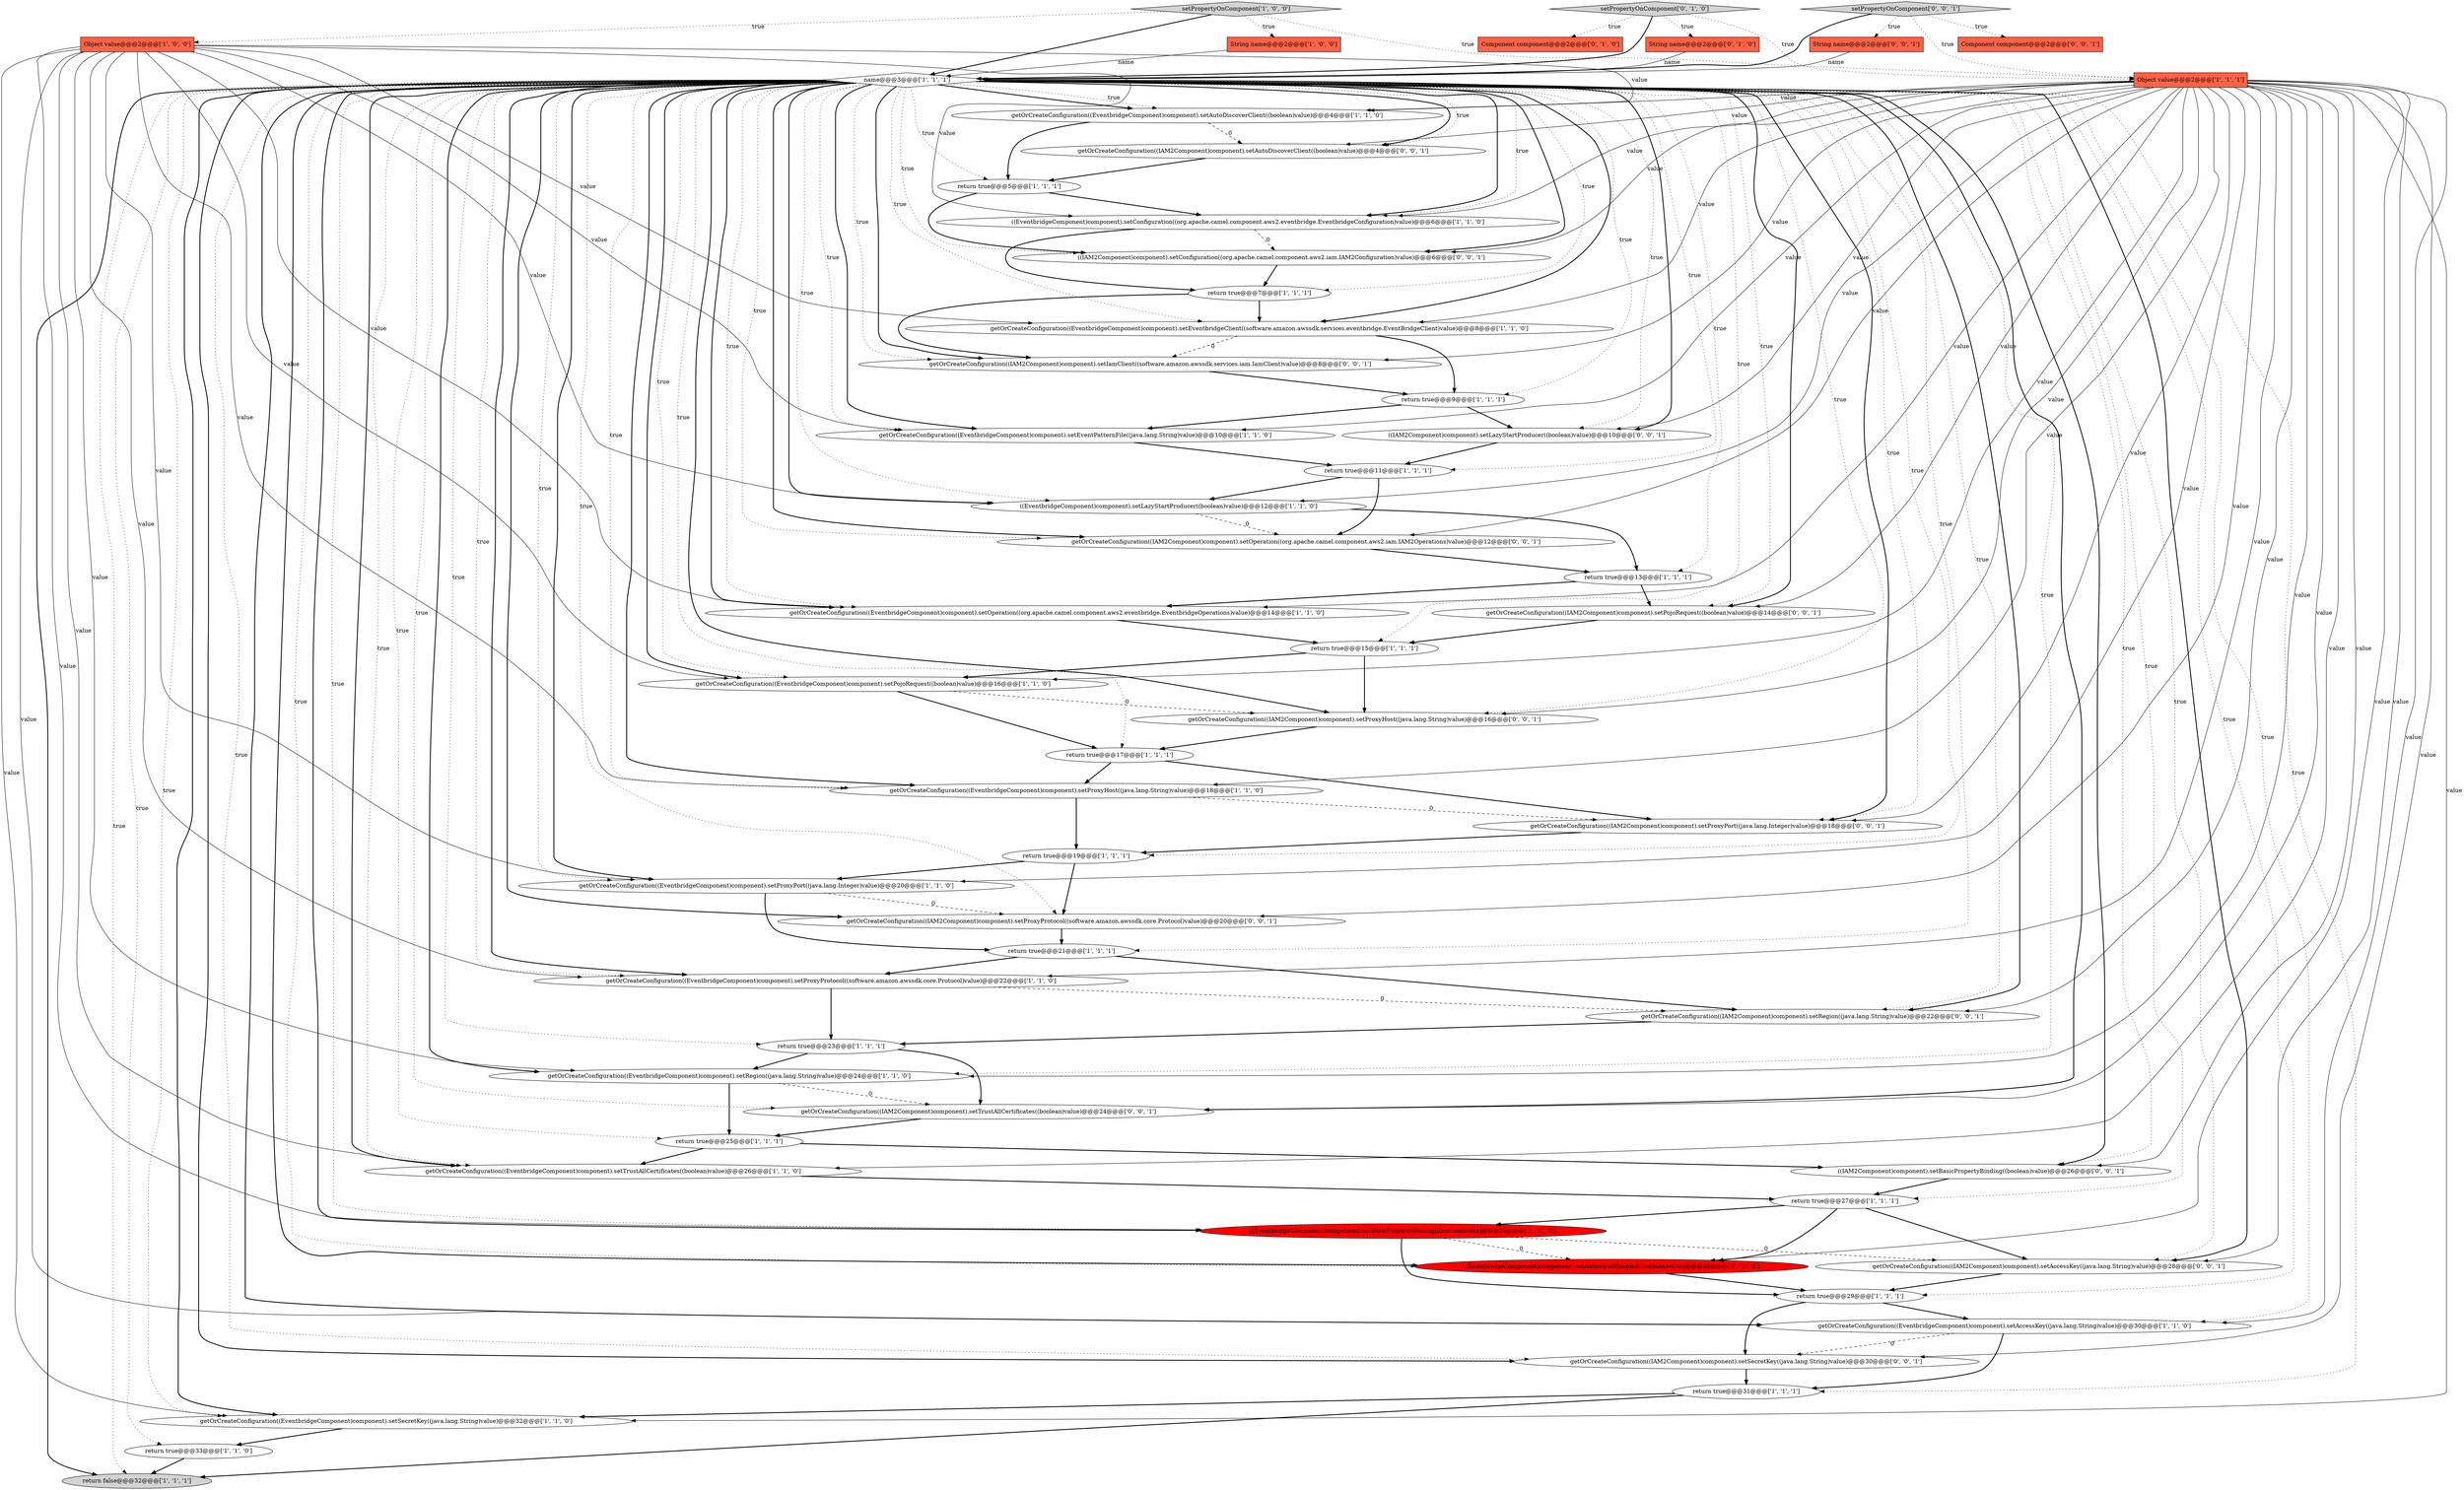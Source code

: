 digraph {
29 [style = filled, label = "Object value@@@2@@@['1', '0', '0']", fillcolor = tomato, shape = box image = "AAA0AAABBB1BBB"];
35 [style = filled, label = "getOrCreateConfiguration((EventbridgeComponent)component).setSecretKey((java.lang.String)value)@@@32@@@['1', '1', '0']", fillcolor = white, shape = ellipse image = "AAA0AAABBB1BBB"];
18 [style = filled, label = "return false@@@32@@@['1', '1', '1']", fillcolor = lightgray, shape = ellipse image = "AAA0AAABBB1BBB"];
36 [style = filled, label = "setPropertyOnComponent['0', '1', '0']", fillcolor = lightgray, shape = diamond image = "AAA0AAABBB2BBB"];
37 [style = filled, label = "String name@@@2@@@['0', '1', '0']", fillcolor = tomato, shape = box image = "AAA0AAABBB2BBB"];
13 [style = filled, label = "name@@@3@@@['1', '1', '1']", fillcolor = white, shape = diamond image = "AAA0AAABBB1BBB"];
6 [style = filled, label = "getOrCreateConfiguration((EventbridgeComponent)component).setProxyPort((java.lang.Integer)value)@@@20@@@['1', '1', '0']", fillcolor = white, shape = ellipse image = "AAA0AAABBB1BBB"];
24 [style = filled, label = "return true@@@7@@@['1', '1', '1']", fillcolor = white, shape = ellipse image = "AAA0AAABBB1BBB"];
8 [style = filled, label = "getOrCreateConfiguration((EventbridgeComponent)component).setTrustAllCertificates((boolean)value)@@@26@@@['1', '1', '0']", fillcolor = white, shape = ellipse image = "AAA0AAABBB1BBB"];
20 [style = filled, label = "return true@@@15@@@['1', '1', '1']", fillcolor = white, shape = ellipse image = "AAA0AAABBB1BBB"];
3 [style = filled, label = "String name@@@2@@@['1', '0', '0']", fillcolor = tomato, shape = box image = "AAA0AAABBB1BBB"];
54 [style = filled, label = "getOrCreateConfiguration((IAM2Component)component).setAutoDiscoverClient((boolean)value)@@@4@@@['0', '0', '1']", fillcolor = white, shape = ellipse image = "AAA0AAABBB3BBB"];
0 [style = filled, label = "return true@@@33@@@['1', '1', '0']", fillcolor = white, shape = ellipse image = "AAA0AAABBB1BBB"];
16 [style = filled, label = "((EventbridgeComponent)component).setBasicPropertyBinding((boolean)value)@@@28@@@['1', '0', '0']", fillcolor = red, shape = ellipse image = "AAA1AAABBB1BBB"];
21 [style = filled, label = "getOrCreateConfiguration((EventbridgeComponent)component).setProxyProtocol((software.amazon.awssdk.core.Protocol)value)@@@22@@@['1', '1', '0']", fillcolor = white, shape = ellipse image = "AAA0AAABBB1BBB"];
7 [style = filled, label = "setPropertyOnComponent['1', '0', '0']", fillcolor = lightgray, shape = diamond image = "AAA0AAABBB1BBB"];
17 [style = filled, label = "return true@@@29@@@['1', '1', '1']", fillcolor = white, shape = ellipse image = "AAA0AAABBB1BBB"];
30 [style = filled, label = "return true@@@9@@@['1', '1', '1']", fillcolor = white, shape = ellipse image = "AAA0AAABBB1BBB"];
34 [style = filled, label = "return true@@@19@@@['1', '1', '1']", fillcolor = white, shape = ellipse image = "AAA0AAABBB1BBB"];
38 [style = filled, label = "Component component@@@2@@@['0', '1', '0']", fillcolor = tomato, shape = box image = "AAA0AAABBB2BBB"];
41 [style = filled, label = "getOrCreateConfiguration((IAM2Component)component).setOperation((org.apache.camel.component.aws2.iam.IAM2Operations)value)@@@12@@@['0', '0', '1']", fillcolor = white, shape = ellipse image = "AAA0AAABBB3BBB"];
44 [style = filled, label = "Component component@@@2@@@['0', '0', '1']", fillcolor = tomato, shape = box image = "AAA0AAABBB3BBB"];
19 [style = filled, label = "return true@@@25@@@['1', '1', '1']", fillcolor = white, shape = ellipse image = "AAA0AAABBB1BBB"];
51 [style = filled, label = "((IAM2Component)component).setBasicPropertyBinding((boolean)value)@@@26@@@['0', '0', '1']", fillcolor = white, shape = ellipse image = "AAA0AAABBB3BBB"];
28 [style = filled, label = "return true@@@21@@@['1', '1', '1']", fillcolor = white, shape = ellipse image = "AAA0AAABBB1BBB"];
55 [style = filled, label = "getOrCreateConfiguration((IAM2Component)component).setProxyProtocol((software.amazon.awssdk.core.Protocol)value)@@@20@@@['0', '0', '1']", fillcolor = white, shape = ellipse image = "AAA0AAABBB3BBB"];
47 [style = filled, label = "getOrCreateConfiguration((IAM2Component)component).setSecretKey((java.lang.String)value)@@@30@@@['0', '0', '1']", fillcolor = white, shape = ellipse image = "AAA0AAABBB3BBB"];
14 [style = filled, label = "return true@@@17@@@['1', '1', '1']", fillcolor = white, shape = ellipse image = "AAA0AAABBB1BBB"];
32 [style = filled, label = "getOrCreateConfiguration((EventbridgeComponent)component).setAccessKey((java.lang.String)value)@@@30@@@['1', '1', '0']", fillcolor = white, shape = ellipse image = "AAA0AAABBB1BBB"];
52 [style = filled, label = "getOrCreateConfiguration((IAM2Component)component).setPojoRequest((boolean)value)@@@14@@@['0', '0', '1']", fillcolor = white, shape = ellipse image = "AAA0AAABBB3BBB"];
12 [style = filled, label = "((EventbridgeComponent)component).setLazyStartProducer((boolean)value)@@@12@@@['1', '1', '0']", fillcolor = white, shape = ellipse image = "AAA0AAABBB1BBB"];
23 [style = filled, label = "return true@@@23@@@['1', '1', '1']", fillcolor = white, shape = ellipse image = "AAA0AAABBB1BBB"];
31 [style = filled, label = "return true@@@13@@@['1', '1', '1']", fillcolor = white, shape = ellipse image = "AAA0AAABBB1BBB"];
45 [style = filled, label = "((IAM2Component)component).setLazyStartProducer((boolean)value)@@@10@@@['0', '0', '1']", fillcolor = white, shape = ellipse image = "AAA0AAABBB3BBB"];
46 [style = filled, label = "getOrCreateConfiguration((IAM2Component)component).setProxyHost((java.lang.String)value)@@@16@@@['0', '0', '1']", fillcolor = white, shape = ellipse image = "AAA0AAABBB3BBB"];
5 [style = filled, label = "getOrCreateConfiguration((EventbridgeComponent)component).setProxyHost((java.lang.String)value)@@@18@@@['1', '1', '0']", fillcolor = white, shape = ellipse image = "AAA0AAABBB1BBB"];
27 [style = filled, label = "return true@@@31@@@['1', '1', '1']", fillcolor = white, shape = ellipse image = "AAA0AAABBB1BBB"];
39 [style = filled, label = "((EventbridgeComponent)component).setAutowiredEnabled((boolean)value)@@@28@@@['0', '1', '0']", fillcolor = red, shape = ellipse image = "AAA1AAABBB2BBB"];
49 [style = filled, label = "((IAM2Component)component).setConfiguration((org.apache.camel.component.aws2.iam.IAM2Configuration)value)@@@6@@@['0', '0', '1']", fillcolor = white, shape = ellipse image = "AAA0AAABBB3BBB"];
11 [style = filled, label = "return true@@@11@@@['1', '1', '1']", fillcolor = white, shape = ellipse image = "AAA0AAABBB1BBB"];
4 [style = filled, label = "return true@@@27@@@['1', '1', '1']", fillcolor = white, shape = ellipse image = "AAA0AAABBB1BBB"];
10 [style = filled, label = "getOrCreateConfiguration((EventbridgeComponent)component).setEventbridgeClient((software.amazon.awssdk.services.eventbridge.EventBridgeClient)value)@@@8@@@['1', '1', '0']", fillcolor = white, shape = ellipse image = "AAA0AAABBB1BBB"];
42 [style = filled, label = "setPropertyOnComponent['0', '0', '1']", fillcolor = lightgray, shape = diamond image = "AAA0AAABBB3BBB"];
26 [style = filled, label = "getOrCreateConfiguration((EventbridgeComponent)component).setAutoDiscoverClient((boolean)value)@@@4@@@['1', '1', '0']", fillcolor = white, shape = ellipse image = "AAA0AAABBB1BBB"];
43 [style = filled, label = "getOrCreateConfiguration((IAM2Component)component).setTrustAllCertificates((boolean)value)@@@24@@@['0', '0', '1']", fillcolor = white, shape = ellipse image = "AAA0AAABBB3BBB"];
56 [style = filled, label = "getOrCreateConfiguration((IAM2Component)component).setAccessKey((java.lang.String)value)@@@28@@@['0', '0', '1']", fillcolor = white, shape = ellipse image = "AAA0AAABBB3BBB"];
2 [style = filled, label = "getOrCreateConfiguration((EventbridgeComponent)component).setPojoRequest((boolean)value)@@@16@@@['1', '1', '0']", fillcolor = white, shape = ellipse image = "AAA0AAABBB1BBB"];
1 [style = filled, label = "getOrCreateConfiguration((EventbridgeComponent)component).setOperation((org.apache.camel.component.aws2.eventbridge.EventbridgeOperations)value)@@@14@@@['1', '1', '0']", fillcolor = white, shape = ellipse image = "AAA0AAABBB1BBB"];
50 [style = filled, label = "getOrCreateConfiguration((IAM2Component)component).setRegion((java.lang.String)value)@@@22@@@['0', '0', '1']", fillcolor = white, shape = ellipse image = "AAA0AAABBB3BBB"];
9 [style = filled, label = "return true@@@5@@@['1', '1', '1']", fillcolor = white, shape = ellipse image = "AAA0AAABBB1BBB"];
22 [style = filled, label = "((EventbridgeComponent)component).setConfiguration((org.apache.camel.component.aws2.eventbridge.EventbridgeConfiguration)value)@@@6@@@['1', '1', '0']", fillcolor = white, shape = ellipse image = "AAA0AAABBB1BBB"];
40 [style = filled, label = "String name@@@2@@@['0', '0', '1']", fillcolor = tomato, shape = box image = "AAA0AAABBB3BBB"];
25 [style = filled, label = "getOrCreateConfiguration((EventbridgeComponent)component).setRegion((java.lang.String)value)@@@24@@@['1', '1', '0']", fillcolor = white, shape = ellipse image = "AAA0AAABBB1BBB"];
48 [style = filled, label = "getOrCreateConfiguration((IAM2Component)component).setProxyPort((java.lang.Integer)value)@@@18@@@['0', '0', '1']", fillcolor = white, shape = ellipse image = "AAA0AAABBB3BBB"];
53 [style = filled, label = "getOrCreateConfiguration((IAM2Component)component).setIamClient((software.amazon.awssdk.services.iam.IamClient)value)@@@8@@@['0', '0', '1']", fillcolor = white, shape = ellipse image = "AAA0AAABBB3BBB"];
33 [style = filled, label = "Object value@@@2@@@['1', '1', '1']", fillcolor = tomato, shape = box image = "AAA0AAABBB1BBB"];
15 [style = filled, label = "getOrCreateConfiguration((EventbridgeComponent)component).setEventPatternFile((java.lang.String)value)@@@10@@@['1', '1', '0']", fillcolor = white, shape = ellipse image = "AAA0AAABBB1BBB"];
21->50 [style = dashed, label="0"];
32->47 [style = dashed, label="0"];
13->24 [style = dotted, label="true"];
13->47 [style = bold, label=""];
13->49 [style = dotted, label="true"];
13->28 [style = dotted, label="true"];
13->27 [style = dotted, label="true"];
13->55 [style = bold, label=""];
13->51 [style = dotted, label="true"];
13->41 [style = dotted, label="true"];
13->20 [style = dotted, label="true"];
7->33 [style = dotted, label="true"];
28->50 [style = bold, label=""];
26->54 [style = dashed, label="0"];
1->20 [style = bold, label=""];
26->9 [style = bold, label=""];
33->56 [style = solid, label="value"];
13->5 [style = dotted, label="true"];
2->46 [style = dashed, label="0"];
13->49 [style = bold, label=""];
25->43 [style = dashed, label="0"];
31->1 [style = bold, label=""];
47->27 [style = bold, label=""];
13->10 [style = dotted, label="true"];
36->38 [style = dotted, label="true"];
13->1 [style = bold, label=""];
13->35 [style = dotted, label="true"];
5->34 [style = bold, label=""];
43->19 [style = bold, label=""];
33->50 [style = solid, label="value"];
6->55 [style = dashed, label="0"];
13->51 [style = bold, label=""];
49->24 [style = bold, label=""];
28->21 [style = bold, label=""];
6->28 [style = bold, label=""];
15->11 [style = bold, label=""];
13->21 [style = dotted, label="true"];
29->10 [style = solid, label="value"];
2->14 [style = bold, label=""];
25->19 [style = bold, label=""];
13->45 [style = bold, label=""];
42->33 [style = dotted, label="true"];
13->46 [style = bold, label=""];
13->50 [style = dotted, label="true"];
13->15 [style = dotted, label="true"];
13->22 [style = bold, label=""];
8->4 [style = bold, label=""];
24->53 [style = bold, label=""];
48->34 [style = bold, label=""];
14->48 [style = bold, label=""];
13->4 [style = dotted, label="true"];
4->16 [style = bold, label=""];
33->8 [style = solid, label="value"];
16->39 [style = dashed, label="0"];
13->39 [style = dotted, label="true"];
13->9 [style = dotted, label="true"];
24->10 [style = bold, label=""];
33->52 [style = solid, label="value"];
13->6 [style = dotted, label="true"];
13->25 [style = bold, label=""];
13->17 [style = dotted, label="true"];
29->26 [style = solid, label="value"];
23->25 [style = bold, label=""];
13->32 [style = bold, label=""];
50->23 [style = bold, label=""];
33->5 [style = solid, label="value"];
29->2 [style = solid, label="value"];
29->32 [style = solid, label="value"];
13->25 [style = dotted, label="true"];
22->49 [style = dashed, label="0"];
33->10 [style = solid, label="value"];
13->19 [style = dotted, label="true"];
53->30 [style = bold, label=""];
29->1 [style = solid, label="value"];
11->12 [style = bold, label=""];
16->17 [style = bold, label=""];
33->35 [style = solid, label="value"];
13->16 [style = bold, label=""];
13->23 [style = dotted, label="true"];
33->47 [style = solid, label="value"];
45->11 [style = bold, label=""];
29->21 [style = solid, label="value"];
13->32 [style = dotted, label="true"];
7->29 [style = dotted, label="true"];
4->56 [style = bold, label=""];
35->0 [style = bold, label=""];
13->55 [style = dotted, label="true"];
13->12 [style = bold, label=""];
13->46 [style = dotted, label="true"];
13->22 [style = dotted, label="true"];
13->0 [style = dotted, label="true"];
13->43 [style = bold, label=""];
33->6 [style = solid, label="value"];
13->5 [style = bold, label=""];
33->51 [style = solid, label="value"];
46->14 [style = bold, label=""];
40->13 [style = solid, label="name"];
13->15 [style = bold, label=""];
29->12 [style = solid, label="value"];
37->13 [style = solid, label="name"];
12->31 [style = bold, label=""];
13->18 [style = bold, label=""];
30->15 [style = bold, label=""];
13->52 [style = dotted, label="true"];
13->34 [style = dotted, label="true"];
21->23 [style = bold, label=""];
33->46 [style = solid, label="value"];
9->22 [style = bold, label=""];
13->10 [style = bold, label=""];
13->45 [style = dotted, label="true"];
13->16 [style = dotted, label="true"];
27->18 [style = bold, label=""];
13->18 [style = dotted, label="true"];
3->13 [style = solid, label="name"];
51->4 [style = bold, label=""];
33->54 [style = solid, label="value"];
42->44 [style = dotted, label="true"];
31->52 [style = bold, label=""];
13->26 [style = dotted, label="true"];
33->21 [style = solid, label="value"];
4->39 [style = bold, label=""];
13->54 [style = bold, label=""];
23->43 [style = bold, label=""];
13->53 [style = dotted, label="true"];
32->27 [style = bold, label=""];
13->48 [style = bold, label=""];
13->39 [style = bold, label=""];
34->55 [style = bold, label=""];
10->53 [style = dashed, label="0"];
42->40 [style = dotted, label="true"];
36->37 [style = dotted, label="true"];
33->45 [style = solid, label="value"];
27->35 [style = bold, label=""];
12->41 [style = dashed, label="0"];
33->55 [style = solid, label="value"];
13->50 [style = bold, label=""];
13->41 [style = bold, label=""];
13->2 [style = dotted, label="true"];
11->41 [style = bold, label=""];
29->25 [style = solid, label="value"];
33->26 [style = solid, label="value"];
36->13 [style = bold, label=""];
13->30 [style = dotted, label="true"];
13->8 [style = dotted, label="true"];
13->26 [style = bold, label=""];
39->17 [style = bold, label=""];
33->12 [style = solid, label="value"];
33->43 [style = solid, label="value"];
13->11 [style = dotted, label="true"];
0->18 [style = bold, label=""];
41->31 [style = bold, label=""];
13->6 [style = bold, label=""];
29->6 [style = solid, label="value"];
9->49 [style = bold, label=""];
19->51 [style = bold, label=""];
33->32 [style = solid, label="value"];
13->14 [style = dotted, label="true"];
13->52 [style = bold, label=""];
33->41 [style = solid, label="value"];
10->30 [style = bold, label=""];
29->35 [style = solid, label="value"];
13->2 [style = bold, label=""];
14->5 [style = bold, label=""];
36->33 [style = dotted, label="true"];
7->13 [style = bold, label=""];
33->25 [style = solid, label="value"];
42->13 [style = bold, label=""];
13->53 [style = bold, label=""];
13->12 [style = dotted, label="true"];
17->47 [style = bold, label=""];
33->39 [style = solid, label="value"];
20->46 [style = bold, label=""];
33->1 [style = solid, label="value"];
33->53 [style = solid, label="value"];
29->22 [style = solid, label="value"];
17->32 [style = bold, label=""];
13->43 [style = dotted, label="true"];
19->8 [style = bold, label=""];
33->49 [style = solid, label="value"];
29->15 [style = solid, label="value"];
33->48 [style = solid, label="value"];
52->20 [style = bold, label=""];
56->17 [style = bold, label=""];
20->2 [style = bold, label=""];
13->1 [style = dotted, label="true"];
13->31 [style = dotted, label="true"];
16->56 [style = dashed, label="0"];
13->56 [style = bold, label=""];
33->2 [style = solid, label="value"];
5->48 [style = dashed, label="0"];
7->3 [style = dotted, label="true"];
29->5 [style = solid, label="value"];
34->6 [style = bold, label=""];
54->9 [style = bold, label=""];
33->15 [style = solid, label="value"];
29->8 [style = solid, label="value"];
13->56 [style = dotted, label="true"];
13->48 [style = dotted, label="true"];
22->24 [style = bold, label=""];
33->22 [style = solid, label="value"];
13->47 [style = dotted, label="true"];
13->8 [style = bold, label=""];
13->21 [style = bold, label=""];
29->16 [style = solid, label="value"];
13->35 [style = bold, label=""];
55->28 [style = bold, label=""];
30->45 [style = bold, label=""];
13->54 [style = dotted, label="true"];
}
